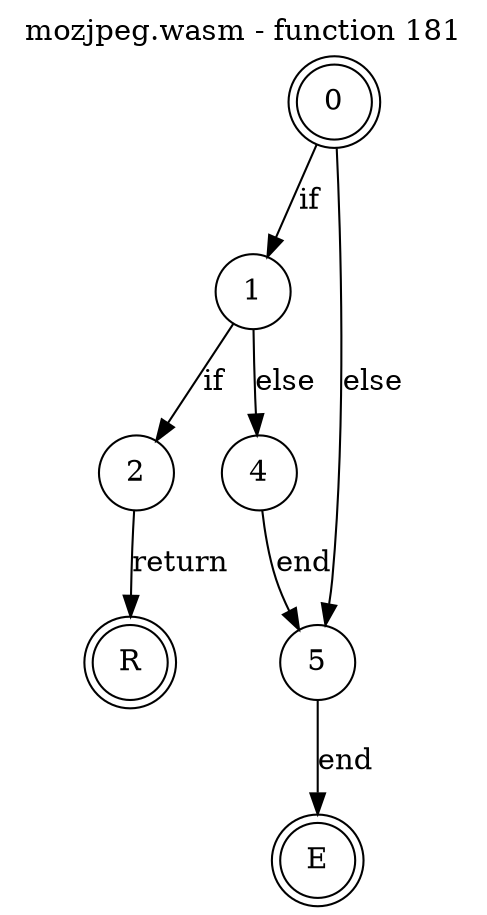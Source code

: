 digraph finite_state_machine {
    label = "mozjpeg.wasm - function 181"
    labelloc =  t
    labelfontsize = 16
    labelfontcolor = black
    labelfontname = "Helvetica"
    node [shape = doublecircle]; 0 E R ;
    node [shape = circle];
    0 -> 1[label="if"];
    0 -> 5[label="else"];
    1 -> 2[label="if"];
    1 -> 4[label="else"];
    2 -> R[label="return"];
    4 -> 5[label="end"];
    5 -> E[label="end"];
}
